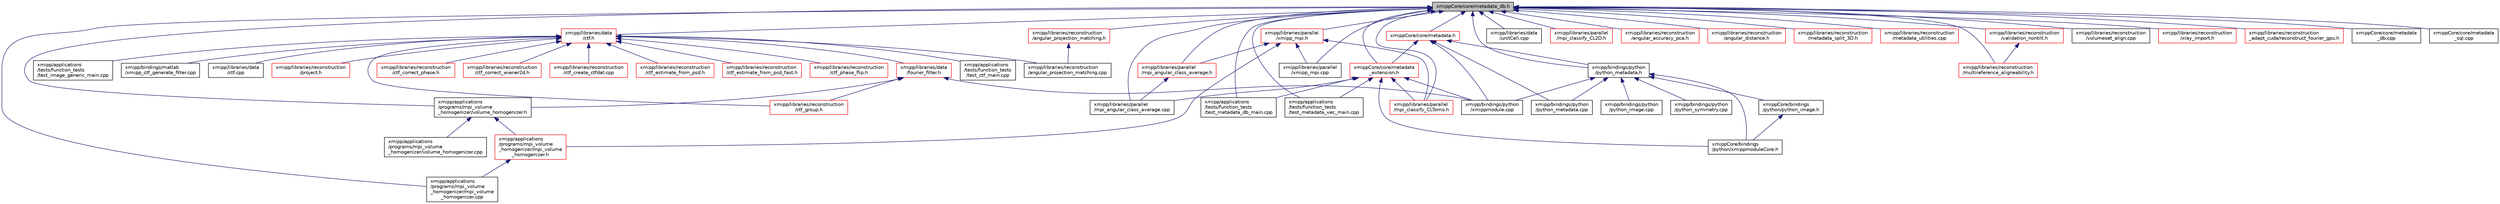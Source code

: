 digraph "xmippCore/core/metadata_db.h"
{
  edge [fontname="Helvetica",fontsize="10",labelfontname="Helvetica",labelfontsize="10"];
  node [fontname="Helvetica",fontsize="10",shape=record];
  Node36 [label="xmippCore/core/metadata_db.h",height=0.2,width=0.4,color="black", fillcolor="grey75", style="filled", fontcolor="black"];
  Node36 -> Node37 [dir="back",color="midnightblue",fontsize="10",style="solid",fontname="Helvetica"];
  Node37 [label="xmipp/applications\l/programs/mpi_volume\l_homogenizer/volume_homogenizer.h",height=0.2,width=0.4,color="black", fillcolor="white", style="filled",URL="$volume__homogenizer_8h.html"];
  Node37 -> Node38 [dir="back",color="midnightblue",fontsize="10",style="solid",fontname="Helvetica"];
  Node38 [label="xmipp/applications\l/programs/mpi_volume\l_homogenizer/mpi_volume\l_homogenizer.h",height=0.2,width=0.4,color="red", fillcolor="white", style="filled",URL="$mpi__volume__homogenizer_8h.html"];
  Node38 -> Node39 [dir="back",color="midnightblue",fontsize="10",style="solid",fontname="Helvetica"];
  Node39 [label="xmipp/applications\l/programs/mpi_volume\l_homogenizer/mpi_volume\l_homogenizer.cpp",height=0.2,width=0.4,color="black", fillcolor="white", style="filled",URL="$mpi__volume__homogenizer_8cpp.html"];
  Node37 -> Node41 [dir="back",color="midnightblue",fontsize="10",style="solid",fontname="Helvetica"];
  Node41 [label="xmipp/applications\l/programs/mpi_volume\l_homogenizer/volume_homogenizer.cpp",height=0.2,width=0.4,color="black", fillcolor="white", style="filled",URL="$volume__homogenizer_8cpp.html"];
  Node36 -> Node39 [dir="back",color="midnightblue",fontsize="10",style="solid",fontname="Helvetica"];
  Node36 -> Node42 [dir="back",color="midnightblue",fontsize="10",style="solid",fontname="Helvetica"];
  Node42 [label="xmipp/applications\l/tests/function_tests\l/test_metadata_db_main.cpp",height=0.2,width=0.4,color="black", fillcolor="white", style="filled",URL="$test__metadata__db__main_8cpp.html"];
  Node36 -> Node43 [dir="back",color="midnightblue",fontsize="10",style="solid",fontname="Helvetica"];
  Node43 [label="xmipp/applications\l/tests/function_tests\l/test_metadata_vec_main.cpp",height=0.2,width=0.4,color="black", fillcolor="white", style="filled",URL="$test__metadata__vec__main_8cpp.html"];
  Node36 -> Node44 [dir="back",color="midnightblue",fontsize="10",style="solid",fontname="Helvetica"];
  Node44 [label="xmipp/bindings/python\l/python_metadata.h",height=0.2,width=0.4,color="black", fillcolor="white", style="filled",URL="$python__metadata_8h.html"];
  Node44 -> Node45 [dir="back",color="midnightblue",fontsize="10",style="solid",fontname="Helvetica"];
  Node45 [label="xmipp/bindings/python\l/python_image.cpp",height=0.2,width=0.4,color="black", fillcolor="white", style="filled",URL="$python__image_8cpp.html"];
  Node44 -> Node46 [dir="back",color="midnightblue",fontsize="10",style="solid",fontname="Helvetica"];
  Node46 [label="xmipp/bindings/python\l/python_metadata.cpp",height=0.2,width=0.4,color="black", fillcolor="white", style="filled",URL="$python__metadata_8cpp.html"];
  Node44 -> Node47 [dir="back",color="midnightblue",fontsize="10",style="solid",fontname="Helvetica"];
  Node47 [label="xmipp/bindings/python\l/python_symmetry.cpp",height=0.2,width=0.4,color="black", fillcolor="white", style="filled",URL="$python__symmetry_8cpp.html"];
  Node44 -> Node48 [dir="back",color="midnightblue",fontsize="10",style="solid",fontname="Helvetica"];
  Node48 [label="xmipp/bindings/python\l/xmippmodule.cpp",height=0.2,width=0.4,color="black", fillcolor="white", style="filled",URL="$xmippmodule_8cpp.html"];
  Node44 -> Node49 [dir="back",color="midnightblue",fontsize="10",style="solid",fontname="Helvetica"];
  Node49 [label="xmippCore/bindings\l/python/python_image.h",height=0.2,width=0.4,color="black", fillcolor="white", style="filled",URL="$ore_2bindings_2python_2python__image_8h.html"];
  Node49 -> Node50 [dir="back",color="midnightblue",fontsize="10",style="solid",fontname="Helvetica"];
  Node50 [label="xmippCore/bindings\l/python/xmippmoduleCore.h",height=0.2,width=0.4,color="black", fillcolor="white", style="filled",URL="$xmippmoduleCore_8h.html"];
  Node44 -> Node50 [dir="back",color="midnightblue",fontsize="10",style="solid",fontname="Helvetica"];
  Node36 -> Node51 [dir="back",color="midnightblue",fontsize="10",style="solid",fontname="Helvetica"];
  Node51 [label="xmipp/libraries/data\l/ctf.h",height=0.2,width=0.4,color="red", fillcolor="white", style="filled",URL="$ctf_8h.html"];
  Node51 -> Node52 [dir="back",color="midnightblue",fontsize="10",style="solid",fontname="Helvetica"];
  Node52 [label="xmipp/applications\l/tests/function_tests\l/test_ctf_main.cpp",height=0.2,width=0.4,color="black", fillcolor="white", style="filled",URL="$test__ctf__main_8cpp.html"];
  Node51 -> Node53 [dir="back",color="midnightblue",fontsize="10",style="solid",fontname="Helvetica"];
  Node53 [label="xmipp/applications\l/tests/function_tests\l/test_image_generic_main.cpp",height=0.2,width=0.4,color="black", fillcolor="white", style="filled",URL="$test__image__generic__main_8cpp.html"];
  Node51 -> Node54 [dir="back",color="midnightblue",fontsize="10",style="solid",fontname="Helvetica"];
  Node54 [label="xmipp/bindings/matlab\l/xmipp_ctf_generate_filter.cpp",height=0.2,width=0.4,color="black", fillcolor="white", style="filled",URL="$xmipp__ctf__generate__filter_8cpp.html"];
  Node51 -> Node55 [dir="back",color="midnightblue",fontsize="10",style="solid",fontname="Helvetica"];
  Node55 [label="xmipp/libraries/data\l/ctf.cpp",height=0.2,width=0.4,color="black", fillcolor="white", style="filled",URL="$ctf_8cpp.html"];
  Node51 -> Node56 [dir="back",color="midnightblue",fontsize="10",style="solid",fontname="Helvetica"];
  Node56 [label="xmipp/libraries/data\l/fourier_filter.h",height=0.2,width=0.4,color="red", fillcolor="white", style="filled",URL="$fourier__filter_8h.html"];
  Node56 -> Node37 [dir="back",color="midnightblue",fontsize="10",style="solid",fontname="Helvetica"];
  Node56 -> Node48 [dir="back",color="midnightblue",fontsize="10",style="solid",fontname="Helvetica"];
  Node56 -> Node80 [dir="back",color="midnightblue",fontsize="10",style="solid",fontname="Helvetica"];
  Node80 [label="xmipp/libraries/reconstruction\l/ctf_group.h",height=0.2,width=0.4,color="red", fillcolor="white", style="filled",URL="$ctf__group_8h.html"];
  Node51 -> Node122 [dir="back",color="midnightblue",fontsize="10",style="solid",fontname="Helvetica"];
  Node122 [label="xmipp/libraries/reconstruction\l/angular_projection_matching.cpp",height=0.2,width=0.4,color="black", fillcolor="white", style="filled",URL="$angular__projection__matching_8cpp.html"];
  Node51 -> Node123 [dir="back",color="midnightblue",fontsize="10",style="solid",fontname="Helvetica"];
  Node123 [label="xmipp/libraries/reconstruction\l/project.h",height=0.2,width=0.4,color="red", fillcolor="white", style="filled",URL="$project_8h.html"];
  Node51 -> Node148 [dir="back",color="midnightblue",fontsize="10",style="solid",fontname="Helvetica"];
  Node148 [label="xmipp/libraries/reconstruction\l/ctf_correct_phase.h",height=0.2,width=0.4,color="red", fillcolor="white", style="filled",URL="$ctf__correct__phase_8h.html"];
  Node51 -> Node152 [dir="back",color="midnightblue",fontsize="10",style="solid",fontname="Helvetica"];
  Node152 [label="xmipp/libraries/reconstruction\l/ctf_correct_wiener2d.h",height=0.2,width=0.4,color="red", fillcolor="white", style="filled",URL="$ctf__correct__wiener2d_8h.html"];
  Node51 -> Node156 [dir="back",color="midnightblue",fontsize="10",style="solid",fontname="Helvetica"];
  Node156 [label="xmipp/libraries/reconstruction\l/ctf_create_ctfdat.cpp",height=0.2,width=0.4,color="red", fillcolor="white", style="filled",URL="$ctf__create__ctfdat_8cpp.html"];
  Node51 -> Node158 [dir="back",color="midnightblue",fontsize="10",style="solid",fontname="Helvetica"];
  Node158 [label="xmipp/libraries/reconstruction\l/ctf_estimate_from_psd.h",height=0.2,width=0.4,color="red", fillcolor="white", style="filled",URL="$ctf__estimate__from__psd_8h.html"];
  Node51 -> Node171 [dir="back",color="midnightblue",fontsize="10",style="solid",fontname="Helvetica"];
  Node171 [label="xmipp/libraries/reconstruction\l/ctf_estimate_from_psd_fast.h",height=0.2,width=0.4,color="red", fillcolor="white", style="filled",URL="$ctf__estimate__from__psd__fast_8h.html"];
  Node51 -> Node80 [dir="back",color="midnightblue",fontsize="10",style="solid",fontname="Helvetica"];
  Node51 -> Node173 [dir="back",color="midnightblue",fontsize="10",style="solid",fontname="Helvetica"];
  Node173 [label="xmipp/libraries/reconstruction\l/ctf_phase_flip.h",height=0.2,width=0.4,color="red", fillcolor="white", style="filled",URL="$ctf__phase__flip_8h.html"];
  Node36 -> Node225 [dir="back",color="midnightblue",fontsize="10",style="solid",fontname="Helvetica"];
  Node225 [label="xmipp/libraries/data\l/unitCell.cpp",height=0.2,width=0.4,color="black", fillcolor="white", style="filled",URL="$unitCell_8cpp.html"];
  Node36 -> Node226 [dir="back",color="midnightblue",fontsize="10",style="solid",fontname="Helvetica"];
  Node226 [label="xmipp/libraries/parallel\l/mpi_angular_class_average.h",height=0.2,width=0.4,color="red", fillcolor="white", style="filled",URL="$mpi__angular__class__average_8h.html"];
  Node226 -> Node228 [dir="back",color="midnightblue",fontsize="10",style="solid",fontname="Helvetica"];
  Node228 [label="xmipp/libraries/parallel\l/mpi_angular_class_average.cpp",height=0.2,width=0.4,color="black", fillcolor="white", style="filled",URL="$mpi__angular__class__average_8cpp.html"];
  Node36 -> Node228 [dir="back",color="midnightblue",fontsize="10",style="solid",fontname="Helvetica"];
  Node36 -> Node229 [dir="back",color="midnightblue",fontsize="10",style="solid",fontname="Helvetica"];
  Node229 [label="xmipp/libraries/parallel\l/mpi_classify_CL2D.h",height=0.2,width=0.4,color="red", fillcolor="white", style="filled",URL="$mpi__classify__CL2D_8h.html"];
  Node36 -> Node232 [dir="back",color="midnightblue",fontsize="10",style="solid",fontname="Helvetica"];
  Node232 [label="xmipp/libraries/parallel\l/xmipp_mpi.h",height=0.2,width=0.4,color="red", fillcolor="white", style="filled",URL="$xmipp__mpi_8h.html"];
  Node232 -> Node38 [dir="back",color="midnightblue",fontsize="10",style="solid",fontname="Helvetica"];
  Node232 -> Node226 [dir="back",color="midnightblue",fontsize="10",style="solid",fontname="Helvetica"];
  Node232 -> Node256 [dir="back",color="midnightblue",fontsize="10",style="solid",fontname="Helvetica"];
  Node256 [label="xmipp/libraries/parallel\l/mpi_classify_CLTomo.h",height=0.2,width=0.4,color="red", fillcolor="white", style="filled",URL="$mpi__classify__CLTomo_8h.html"];
  Node232 -> Node298 [dir="back",color="midnightblue",fontsize="10",style="solid",fontname="Helvetica"];
  Node298 [label="xmipp/libraries/parallel\l/xmipp_mpi.cpp",height=0.2,width=0.4,color="black", fillcolor="white", style="filled",URL="$xmipp__mpi_8cpp.html"];
  Node36 -> Node256 [dir="back",color="midnightblue",fontsize="10",style="solid",fontname="Helvetica"];
  Node36 -> Node298 [dir="back",color="midnightblue",fontsize="10",style="solid",fontname="Helvetica"];
  Node36 -> Node302 [dir="back",color="midnightblue",fontsize="10",style="solid",fontname="Helvetica"];
  Node302 [label="xmipp/libraries/reconstruction\l/angular_accuracy_pca.h",height=0.2,width=0.4,color="red", fillcolor="white", style="filled",URL="$angular__accuracy__pca_8h.html"];
  Node36 -> Node305 [dir="back",color="midnightblue",fontsize="10",style="solid",fontname="Helvetica"];
  Node305 [label="xmipp/libraries/reconstruction\l/angular_distance.h",height=0.2,width=0.4,color="red", fillcolor="white", style="filled",URL="$angular__distance_8h.html"];
  Node36 -> Node311 [dir="back",color="midnightblue",fontsize="10",style="solid",fontname="Helvetica"];
  Node311 [label="xmipp/libraries/reconstruction\l/angular_projection_matching.h",height=0.2,width=0.4,color="red", fillcolor="white", style="filled",URL="$angular__projection__matching_8h.html"];
  Node311 -> Node122 [dir="back",color="midnightblue",fontsize="10",style="solid",fontname="Helvetica"];
  Node36 -> Node313 [dir="back",color="midnightblue",fontsize="10",style="solid",fontname="Helvetica"];
  Node313 [label="xmipp/libraries/reconstruction\l/metadata_split_3D.h",height=0.2,width=0.4,color="red", fillcolor="white", style="filled",URL="$metadata__split__3D_8h.html"];
  Node36 -> Node316 [dir="back",color="midnightblue",fontsize="10",style="solid",fontname="Helvetica"];
  Node316 [label="xmipp/libraries/reconstruction\l/metadata_utilities.cpp",height=0.2,width=0.4,color="red", fillcolor="white", style="filled",URL="$metadata__utilities_8cpp.html"];
  Node36 -> Node318 [dir="back",color="midnightblue",fontsize="10",style="solid",fontname="Helvetica"];
  Node318 [label="xmipp/libraries/reconstruction\l/validation_nontilt.h",height=0.2,width=0.4,color="red", fillcolor="white", style="filled",URL="$validation__nontilt_8h.html"];
  Node318 -> Node320 [dir="back",color="midnightblue",fontsize="10",style="solid",fontname="Helvetica"];
  Node320 [label="xmipp/libraries/reconstruction\l/multireference_aligneability.h",height=0.2,width=0.4,color="red", fillcolor="white", style="filled",URL="$multireference__aligneability_8h.html"];
  Node36 -> Node320 [dir="back",color="midnightblue",fontsize="10",style="solid",fontname="Helvetica"];
  Node36 -> Node323 [dir="back",color="midnightblue",fontsize="10",style="solid",fontname="Helvetica"];
  Node323 [label="xmipp/libraries/reconstruction\l/volumeset_align.cpp",height=0.2,width=0.4,color="black", fillcolor="white", style="filled",URL="$volumeset__align_8cpp.html"];
  Node36 -> Node324 [dir="back",color="midnightblue",fontsize="10",style="solid",fontname="Helvetica"];
  Node324 [label="xmipp/libraries/reconstruction\l/xray_import.h",height=0.2,width=0.4,color="red", fillcolor="white", style="filled",URL="$xray__import_8h.html"];
  Node36 -> Node327 [dir="back",color="midnightblue",fontsize="10",style="solid",fontname="Helvetica"];
  Node327 [label="xmipp/libraries/reconstruction\l_adapt_cuda/reconstruct_fourier_gpu.h",height=0.2,width=0.4,color="red", fillcolor="white", style="filled",URL="$reconstruct__fourier__gpu_8h.html"];
  Node36 -> Node329 [dir="back",color="midnightblue",fontsize="10",style="solid",fontname="Helvetica"];
  Node329 [label="xmippCore/core/metadata.h",height=0.2,width=0.4,color="red", fillcolor="white", style="filled",URL="$metadata_8h.html"];
  Node329 -> Node44 [dir="back",color="midnightblue",fontsize="10",style="solid",fontname="Helvetica"];
  Node329 -> Node46 [dir="back",color="midnightblue",fontsize="10",style="solid",fontname="Helvetica"];
  Node329 -> Node48 [dir="back",color="midnightblue",fontsize="10",style="solid",fontname="Helvetica"];
  Node329 -> Node656 [dir="back",color="midnightblue",fontsize="10",style="solid",fontname="Helvetica"];
  Node656 [label="xmippCore/core/metadata\l_extension.h",height=0.2,width=0.4,color="red", fillcolor="white", style="filled",URL="$metadata__extension_8h.html"];
  Node656 -> Node42 [dir="back",color="midnightblue",fontsize="10",style="solid",fontname="Helvetica"];
  Node656 -> Node43 [dir="back",color="midnightblue",fontsize="10",style="solid",fontname="Helvetica"];
  Node656 -> Node48 [dir="back",color="midnightblue",fontsize="10",style="solid",fontname="Helvetica"];
  Node656 -> Node228 [dir="back",color="midnightblue",fontsize="10",style="solid",fontname="Helvetica"];
  Node656 -> Node256 [dir="back",color="midnightblue",fontsize="10",style="solid",fontname="Helvetica"];
  Node656 -> Node50 [dir="back",color="midnightblue",fontsize="10",style="solid",fontname="Helvetica"];
  Node36 -> Node656 [dir="back",color="midnightblue",fontsize="10",style="solid",fontname="Helvetica"];
  Node36 -> Node674 [dir="back",color="midnightblue",fontsize="10",style="solid",fontname="Helvetica"];
  Node674 [label="xmippCore/core/metadata\l_db.cpp",height=0.2,width=0.4,color="black", fillcolor="white", style="filled",URL="$metadata__db_8cpp.html"];
  Node36 -> Node728 [dir="back",color="midnightblue",fontsize="10",style="solid",fontname="Helvetica"];
  Node728 [label="xmippCore/core/metadata\l_sql.cpp",height=0.2,width=0.4,color="black", fillcolor="white", style="filled",URL="$metadata__sql_8cpp.html"];
}
